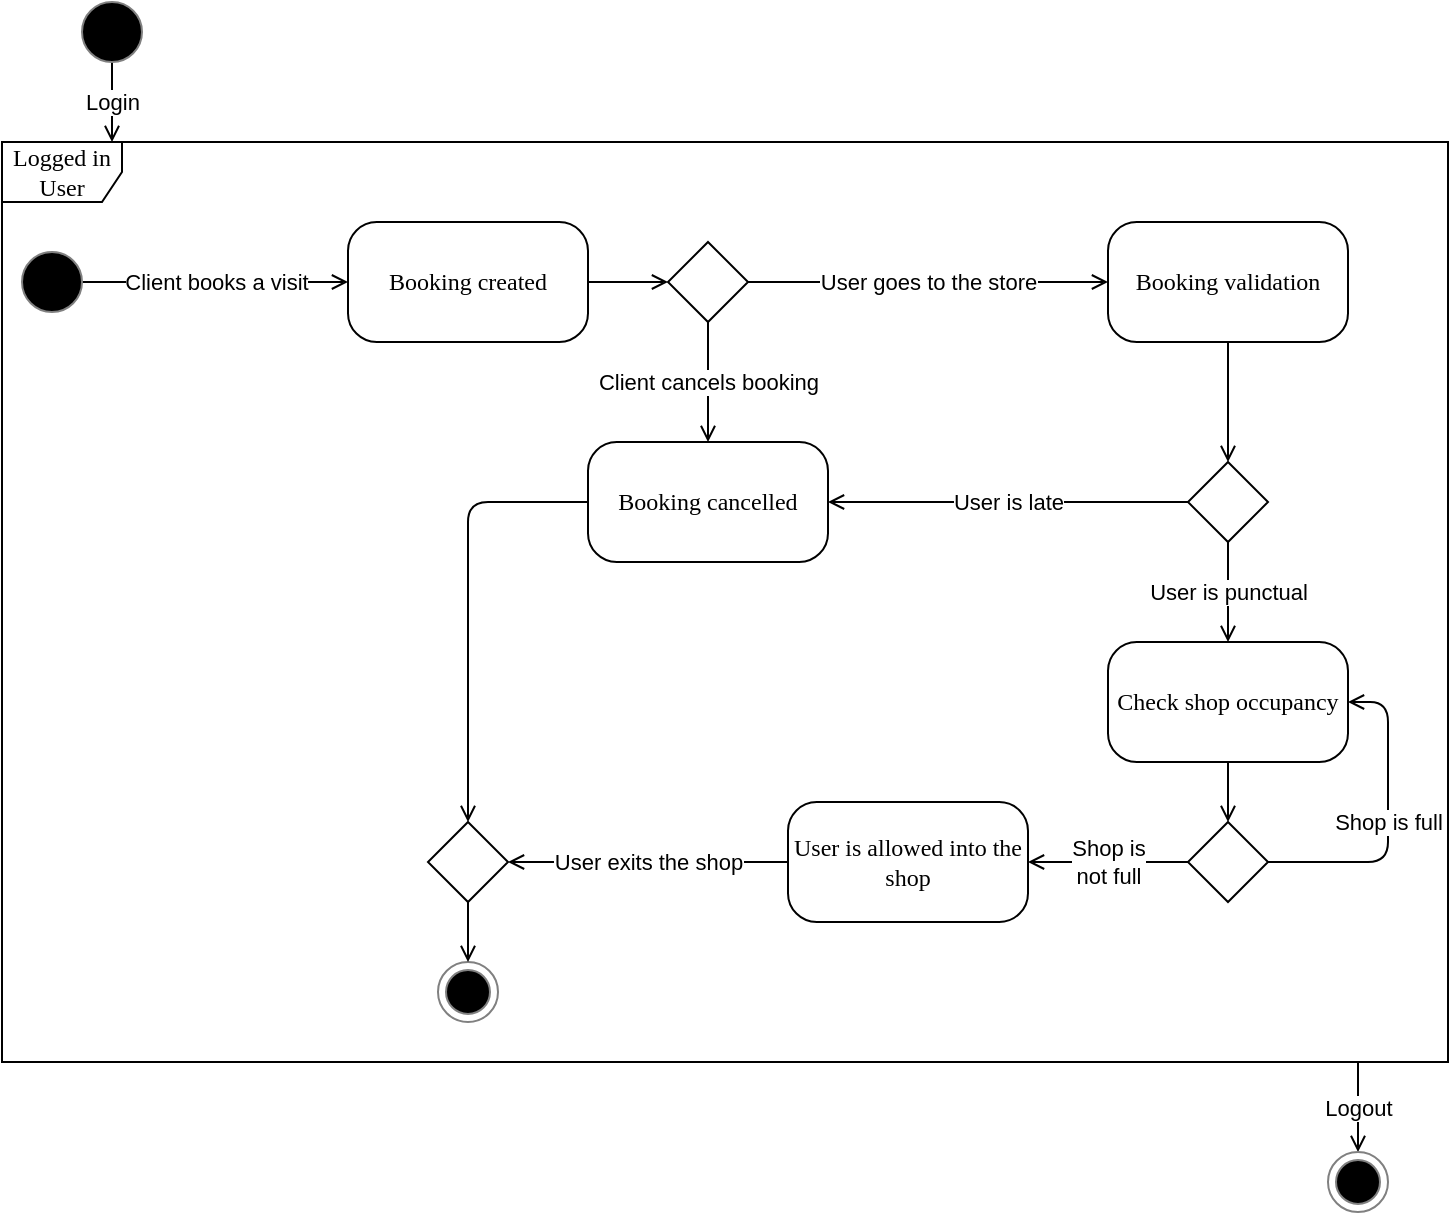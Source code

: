 <mxfile version="13.9.9" type="device"><diagram name="Page-1" id="58cdce13-f638-feb5-8d6f-7d28b1aa9fa0"><mxGraphModel dx="1185" dy="704" grid="1" gridSize="10" guides="1" tooltips="1" connect="1" arrows="1" fold="1" page="1" pageScale="1" pageWidth="827" pageHeight="1169" background="#ffffff" math="0" shadow="0"><root><mxCell id="0"/><mxCell id="1" parent="0"/><mxCell id="o_wSkaSHlEwxVModN_m--32" value="Logout" style="edgeStyle=elbowEdgeStyle;rounded=1;orthogonalLoop=1;jettySize=auto;html=1;endArrow=open;endFill=0;strokeColor=#000000;" edge="1" parent="1" source="2a3bc250acf0617d-8" target="o_wSkaSHlEwxVModN_m--30"><mxGeometry relative="1" as="geometry"/></mxCell><mxCell id="2a3bc250acf0617d-8" value="Logged in User" style="shape=umlFrame;whiteSpace=wrap;html=1;rounded=1;shadow=0;comic=0;labelBackgroundColor=none;strokeWidth=1;fontFamily=Verdana;fontSize=12;align=center;" parent="1" vertex="1"><mxGeometry x="47" y="80" width="723" height="460" as="geometry"/></mxCell><mxCell id="o_wSkaSHlEwxVModN_m--2" value="Client books a visit" style="edgeStyle=orthogonalEdgeStyle;rounded=0;orthogonalLoop=1;jettySize=auto;html=1;strokeColor=#000000;endArrow=open;endFill=0;" edge="1" parent="1" source="o_wSkaSHlEwxVModN_m--18" target="382b91b5511bd0f7-6"><mxGeometry relative="1" as="geometry"><mxPoint x="60" y="150" as="sourcePoint"/></mxGeometry></mxCell><mxCell id="o_wSkaSHlEwxVModN_m--4" value="Client cancels booking" style="rounded=1;orthogonalLoop=1;jettySize=auto;html=1;endArrow=open;endFill=0;strokeColor=#000000;edgeStyle=orthogonalEdgeStyle;" edge="1" parent="1" source="o_wSkaSHlEwxVModN_m--6" target="o_wSkaSHlEwxVModN_m--14"><mxGeometry relative="1" as="geometry"><mxPoint x="540" y="260" as="targetPoint"/></mxGeometry></mxCell><mxCell id="o_wSkaSHlEwxVModN_m--5" style="edgeStyle=orthogonalEdgeStyle;rounded=1;orthogonalLoop=1;jettySize=auto;html=1;endArrow=open;endFill=0;strokeColor=#000000;" edge="1" parent="1" source="382b91b5511bd0f7-6" target="o_wSkaSHlEwxVModN_m--6"><mxGeometry relative="1" as="geometry"><mxPoint x="280" y="240" as="targetPoint"/></mxGeometry></mxCell><mxCell id="382b91b5511bd0f7-6" value="Booking created" style="rounded=1;whiteSpace=wrap;html=1;arcSize=24;shadow=0;comic=0;labelBackgroundColor=none;fontFamily=Verdana;fontSize=12;fontColor=#000000;align=center;fillColor=none;" parent="1" vertex="1"><mxGeometry x="220" y="120" width="120" height="60" as="geometry"/></mxCell><mxCell id="o_wSkaSHlEwxVModN_m--7" value="User goes to the store" style="rounded=1;orthogonalLoop=1;jettySize=auto;html=1;endArrow=open;endFill=0;strokeColor=#000000;edgeStyle=orthogonalEdgeStyle;" edge="1" parent="1" source="o_wSkaSHlEwxVModN_m--6" target="o_wSkaSHlEwxVModN_m--8"><mxGeometry relative="1" as="geometry"><mxPoint x="280" y="360" as="targetPoint"/></mxGeometry></mxCell><mxCell id="o_wSkaSHlEwxVModN_m--6" value="" style="rhombus;whiteSpace=wrap;html=1;fillColor=none;" vertex="1" parent="1"><mxGeometry x="380" y="130" width="40" height="40" as="geometry"/></mxCell><mxCell id="o_wSkaSHlEwxVModN_m--10" style="rounded=1;orthogonalLoop=1;jettySize=auto;html=1;endArrow=open;endFill=0;strokeColor=#000000;" edge="1" parent="1" source="o_wSkaSHlEwxVModN_m--8" target="o_wSkaSHlEwxVModN_m--9"><mxGeometry relative="1" as="geometry"/></mxCell><mxCell id="o_wSkaSHlEwxVModN_m--8" value="Booking validation" style="rounded=1;whiteSpace=wrap;html=1;arcSize=24;shadow=0;comic=0;labelBackgroundColor=none;fontFamily=Verdana;fontSize=12;fontColor=#000000;align=center;fillColor=none;" vertex="1" parent="1"><mxGeometry x="600" y="120" width="120" height="60" as="geometry"/></mxCell><mxCell id="o_wSkaSHlEwxVModN_m--12" value="User is punctual" style="rounded=1;orthogonalLoop=1;jettySize=auto;html=1;endArrow=open;endFill=0;strokeColor=#000000;edgeStyle=orthogonalEdgeStyle;" edge="1" parent="1" source="o_wSkaSHlEwxVModN_m--9" target="o_wSkaSHlEwxVModN_m--35"><mxGeometry relative="1" as="geometry"><mxPoint x="660" y="380" as="targetPoint"/></mxGeometry></mxCell><mxCell id="o_wSkaSHlEwxVModN_m--13" value="User is late" style="rounded=1;orthogonalLoop=1;jettySize=auto;html=1;endArrow=open;endFill=0;strokeColor=#000000;edgeStyle=orthogonalEdgeStyle;" edge="1" parent="1" source="o_wSkaSHlEwxVModN_m--9" target="o_wSkaSHlEwxVModN_m--14"><mxGeometry relative="1" as="geometry"><mxPoint x="540" y="500" as="targetPoint"/></mxGeometry></mxCell><mxCell id="o_wSkaSHlEwxVModN_m--9" value="" style="rhombus;whiteSpace=wrap;html=1;fillColor=none;" vertex="1" parent="1"><mxGeometry x="640" y="240" width="40" height="40" as="geometry"/></mxCell><mxCell id="o_wSkaSHlEwxVModN_m--26" style="rounded=1;orthogonalLoop=1;jettySize=auto;elbow=vertical;html=1;endArrow=open;endFill=0;strokeColor=#000000;edgeStyle=orthogonalEdgeStyle;" edge="1" parent="1" source="o_wSkaSHlEwxVModN_m--14" target="o_wSkaSHlEwxVModN_m--24"><mxGeometry relative="1" as="geometry"/></mxCell><mxCell id="o_wSkaSHlEwxVModN_m--14" value="Booking cancelled" style="rounded=1;whiteSpace=wrap;html=1;arcSize=24;shadow=0;comic=0;labelBackgroundColor=none;fontFamily=Verdana;fontSize=12;fontColor=#000000;align=center;fillColor=none;" vertex="1" parent="1"><mxGeometry x="340" y="230" width="120" height="60" as="geometry"/></mxCell><mxCell id="o_wSkaSHlEwxVModN_m--42" value="User exits the shop" style="edgeStyle=elbowEdgeStyle;rounded=1;orthogonalLoop=1;jettySize=auto;html=1;endArrow=open;endFill=0;strokeColor=#000000;" edge="1" parent="1" source="o_wSkaSHlEwxVModN_m--16" target="o_wSkaSHlEwxVModN_m--24"><mxGeometry relative="1" as="geometry"/></mxCell><mxCell id="o_wSkaSHlEwxVModN_m--16" value="User is allowed into the shop" style="rounded=1;whiteSpace=wrap;html=1;arcSize=24;shadow=0;comic=0;labelBackgroundColor=none;fontFamily=Verdana;fontSize=12;fontColor=#000000;align=center;fillColor=none;" vertex="1" parent="1"><mxGeometry x="440" y="410" width="120" height="60" as="geometry"/></mxCell><mxCell id="o_wSkaSHlEwxVModN_m--18" value="" style="ellipse;fillColor=#000000;strokeColor=#808080;" vertex="1" parent="1"><mxGeometry x="57" y="135" width="30" height="30" as="geometry"/></mxCell><mxCell id="o_wSkaSHlEwxVModN_m--23" value="" style="ellipse;html=1;shape=endState;fillColor=#000000;strokeColor=#808080;" vertex="1" parent="1"><mxGeometry x="265" y="490" width="30" height="30" as="geometry"/></mxCell><mxCell id="o_wSkaSHlEwxVModN_m--28" style="edgeStyle=orthogonalEdgeStyle;rounded=1;orthogonalLoop=1;jettySize=auto;elbow=vertical;html=1;endArrow=open;endFill=0;strokeColor=#000000;" edge="1" parent="1" source="o_wSkaSHlEwxVModN_m--24" target="o_wSkaSHlEwxVModN_m--23"><mxGeometry relative="1" as="geometry"/></mxCell><mxCell id="o_wSkaSHlEwxVModN_m--24" value="" style="rhombus;whiteSpace=wrap;html=1;fillColor=none;" vertex="1" parent="1"><mxGeometry x="260" y="420" width="40" height="40" as="geometry"/></mxCell><mxCell id="o_wSkaSHlEwxVModN_m--31" value="Login" style="edgeStyle=elbowEdgeStyle;rounded=1;orthogonalLoop=1;jettySize=auto;html=1;endArrow=open;endFill=0;strokeColor=#000000;" edge="1" parent="1" source="o_wSkaSHlEwxVModN_m--29" target="2a3bc250acf0617d-8"><mxGeometry relative="1" as="geometry"/></mxCell><mxCell id="o_wSkaSHlEwxVModN_m--29" value="" style="ellipse;fillColor=#000000;strokeColor=#808080;" vertex="1" parent="1"><mxGeometry x="87" y="10" width="30" height="30" as="geometry"/></mxCell><mxCell id="o_wSkaSHlEwxVModN_m--30" value="" style="ellipse;html=1;shape=endState;fillColor=#000000;strokeColor=#808080;" vertex="1" parent="1"><mxGeometry x="710" y="585" width="30" height="30" as="geometry"/></mxCell><mxCell id="o_wSkaSHlEwxVModN_m--37" style="edgeStyle=orthogonalEdgeStyle;rounded=1;orthogonalLoop=1;jettySize=auto;html=1;endArrow=open;endFill=0;strokeColor=#000000;" edge="1" parent="1" source="o_wSkaSHlEwxVModN_m--35" target="o_wSkaSHlEwxVModN_m--36"><mxGeometry relative="1" as="geometry"/></mxCell><mxCell id="o_wSkaSHlEwxVModN_m--35" value="Check shop occupancy" style="rounded=1;whiteSpace=wrap;html=1;arcSize=24;shadow=0;comic=0;labelBackgroundColor=none;fontFamily=Verdana;fontSize=12;fontColor=#000000;align=center;fillColor=none;" vertex="1" parent="1"><mxGeometry x="600" y="330" width="120" height="60" as="geometry"/></mxCell><mxCell id="o_wSkaSHlEwxVModN_m--38" value="Shop is&lt;br&gt;not full" style="edgeStyle=orthogonalEdgeStyle;rounded=1;orthogonalLoop=1;jettySize=auto;html=1;endArrow=open;endFill=0;strokeColor=#000000;" edge="1" parent="1" source="o_wSkaSHlEwxVModN_m--36" target="o_wSkaSHlEwxVModN_m--16"><mxGeometry relative="1" as="geometry"/></mxCell><mxCell id="o_wSkaSHlEwxVModN_m--41" value="Shop is full" style="edgeStyle=elbowEdgeStyle;rounded=1;orthogonalLoop=1;jettySize=auto;html=1;endArrow=open;endFill=0;strokeColor=#000000;" edge="1" parent="1" source="o_wSkaSHlEwxVModN_m--36" target="o_wSkaSHlEwxVModN_m--35"><mxGeometry relative="1" as="geometry"><Array as="points"><mxPoint x="740" y="470"/></Array></mxGeometry></mxCell><mxCell id="o_wSkaSHlEwxVModN_m--36" value="" style="rhombus;whiteSpace=wrap;html=1;fillColor=none;" vertex="1" parent="1"><mxGeometry x="640" y="420" width="40" height="40" as="geometry"/></mxCell></root></mxGraphModel></diagram></mxfile>